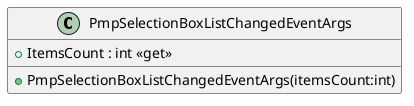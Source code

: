 @startuml
class PmpSelectionBoxListChangedEventArgs {
    + PmpSelectionBoxListChangedEventArgs(itemsCount:int)
    + ItemsCount : int <<get>>
}
@enduml
